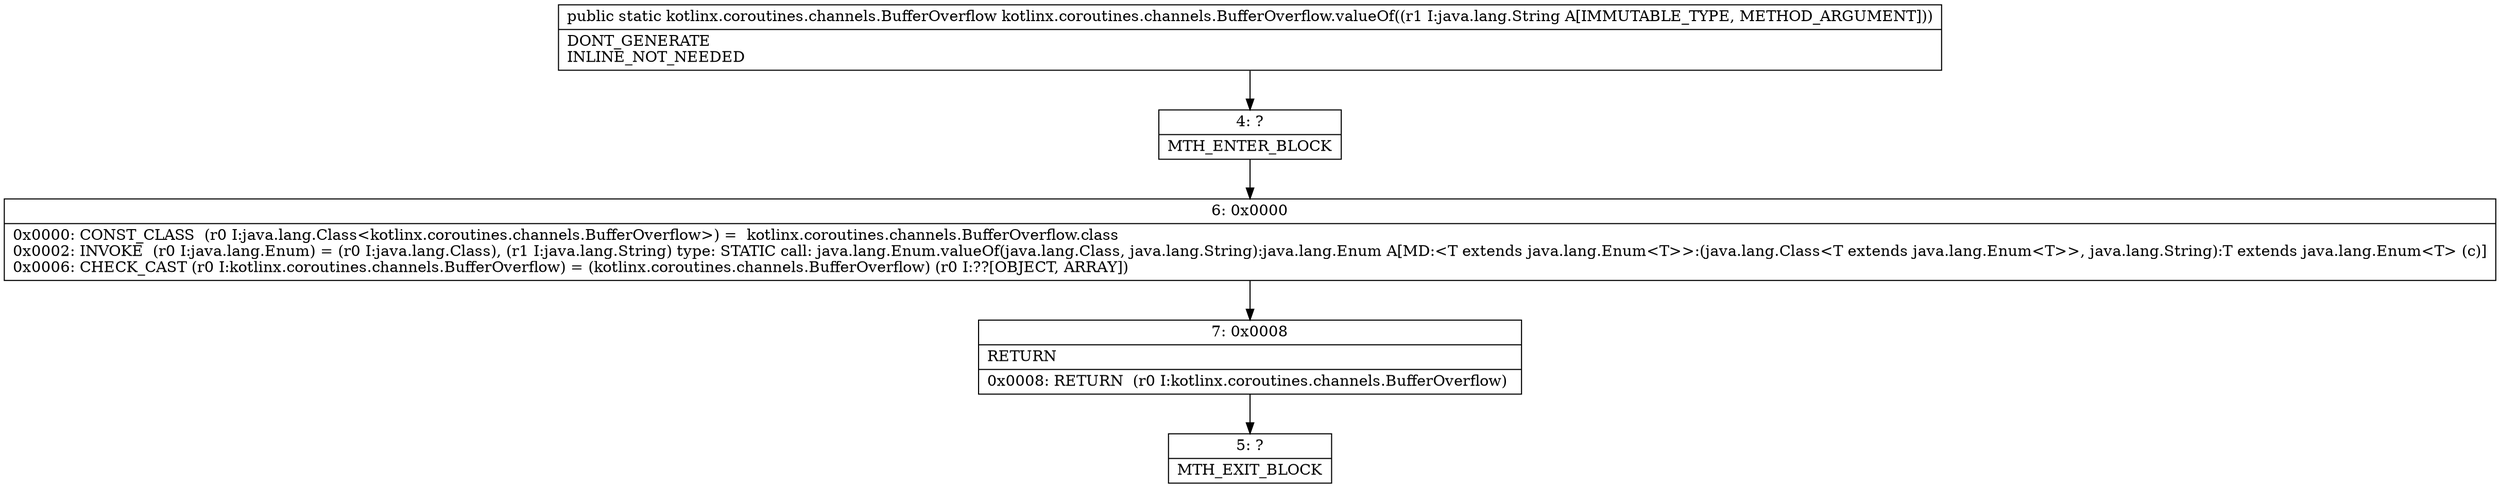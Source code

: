 digraph "CFG forkotlinx.coroutines.channels.BufferOverflow.valueOf(Ljava\/lang\/String;)Lkotlinx\/coroutines\/channels\/BufferOverflow;" {
Node_4 [shape=record,label="{4\:\ ?|MTH_ENTER_BLOCK\l}"];
Node_6 [shape=record,label="{6\:\ 0x0000|0x0000: CONST_CLASS  (r0 I:java.lang.Class\<kotlinx.coroutines.channels.BufferOverflow\>) =  kotlinx.coroutines.channels.BufferOverflow.class \l0x0002: INVOKE  (r0 I:java.lang.Enum) = (r0 I:java.lang.Class), (r1 I:java.lang.String) type: STATIC call: java.lang.Enum.valueOf(java.lang.Class, java.lang.String):java.lang.Enum A[MD:\<T extends java.lang.Enum\<T\>\>:(java.lang.Class\<T extends java.lang.Enum\<T\>\>, java.lang.String):T extends java.lang.Enum\<T\> (c)]\l0x0006: CHECK_CAST (r0 I:kotlinx.coroutines.channels.BufferOverflow) = (kotlinx.coroutines.channels.BufferOverflow) (r0 I:??[OBJECT, ARRAY]) \l}"];
Node_7 [shape=record,label="{7\:\ 0x0008|RETURN\l|0x0008: RETURN  (r0 I:kotlinx.coroutines.channels.BufferOverflow) \l}"];
Node_5 [shape=record,label="{5\:\ ?|MTH_EXIT_BLOCK\l}"];
MethodNode[shape=record,label="{public static kotlinx.coroutines.channels.BufferOverflow kotlinx.coroutines.channels.BufferOverflow.valueOf((r1 I:java.lang.String A[IMMUTABLE_TYPE, METHOD_ARGUMENT]))  | DONT_GENERATE\lINLINE_NOT_NEEDED\l}"];
MethodNode -> Node_4;Node_4 -> Node_6;
Node_6 -> Node_7;
Node_7 -> Node_5;
}

